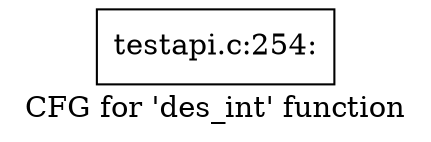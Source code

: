 digraph "CFG for 'des_int' function" {
	label="CFG for 'des_int' function";

	Node0x40605f0 [shape=record,label="{testapi.c:254:}"];
}
